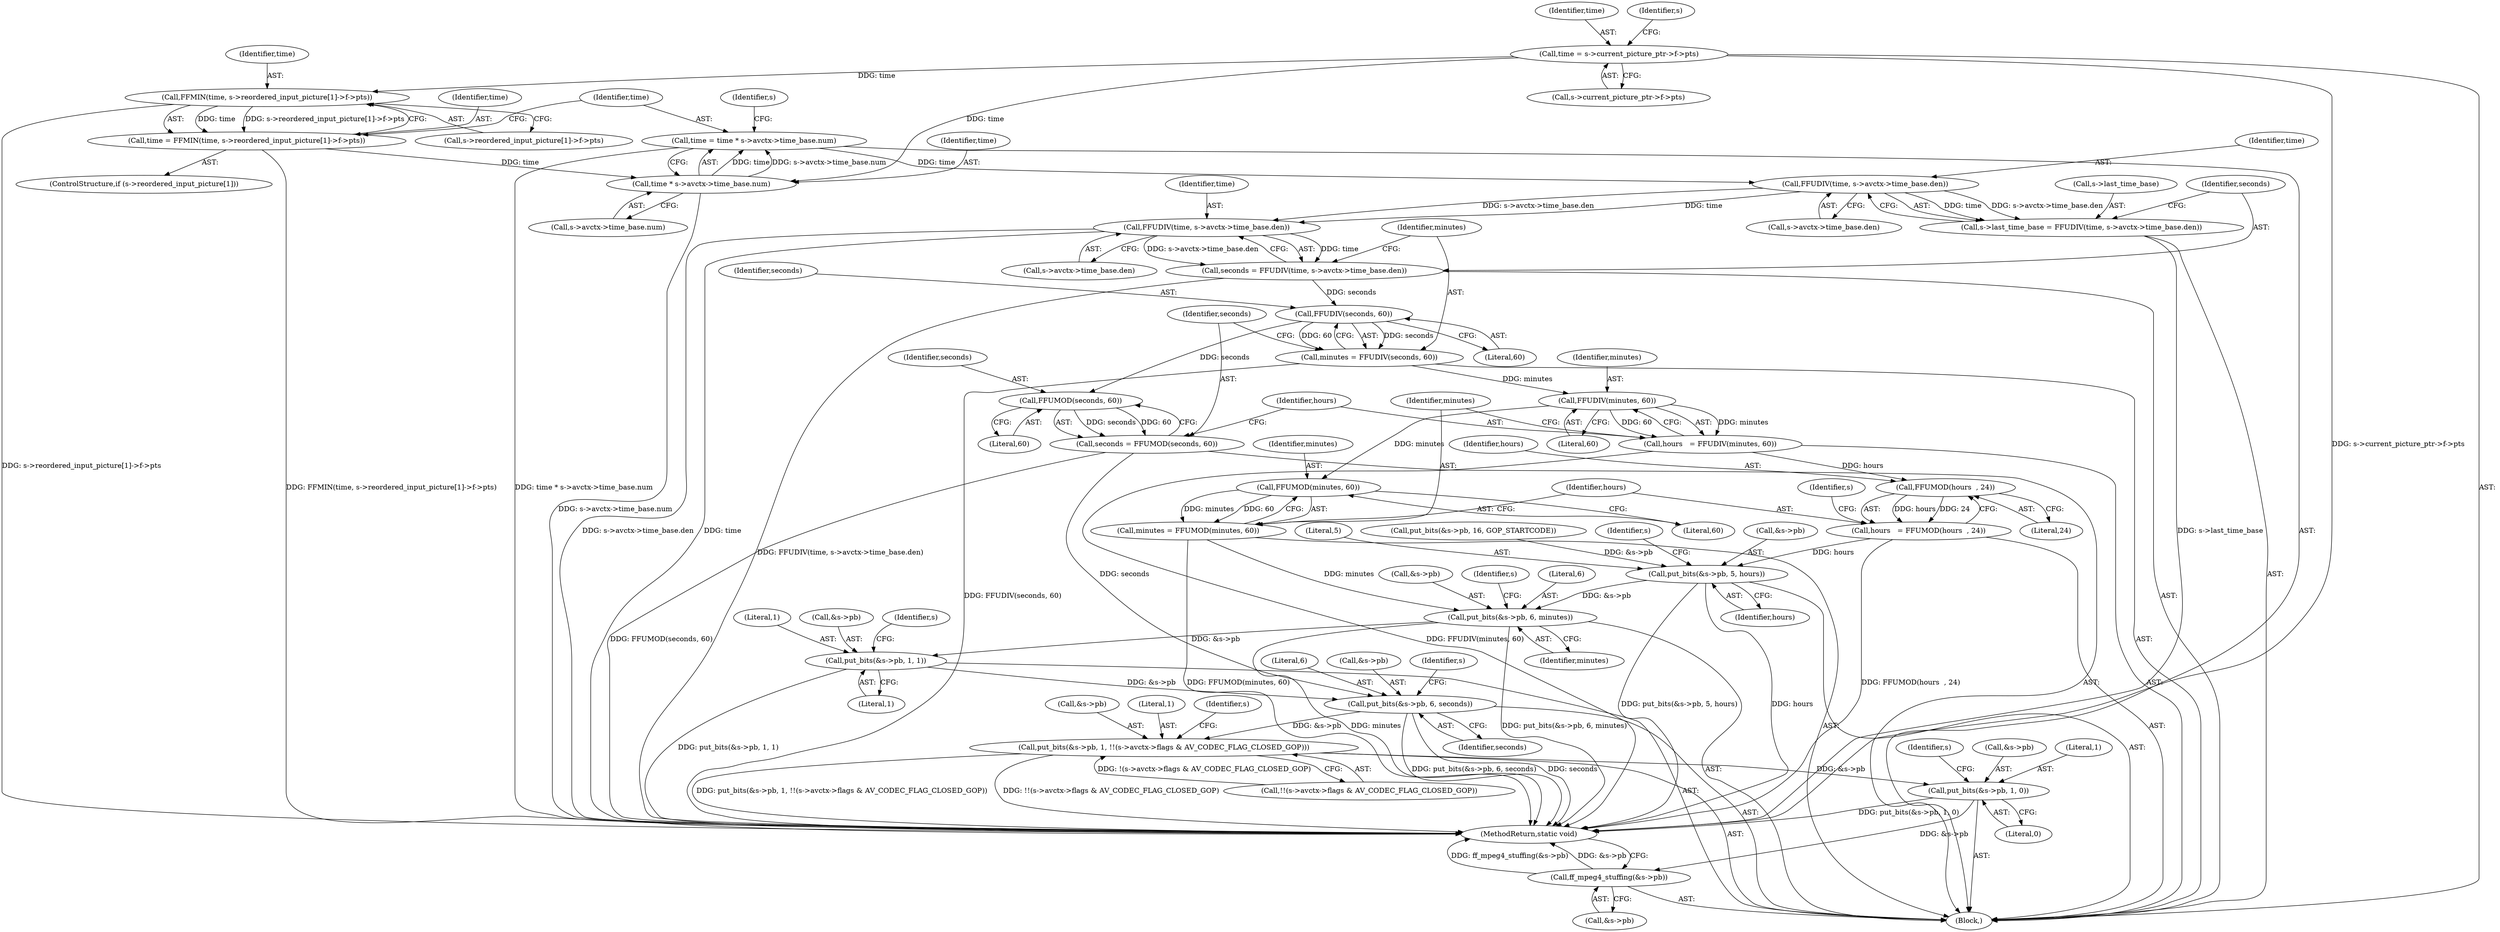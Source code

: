 digraph "0_FFmpeg_e1182fac1afba92a4975917823a5f644bee7e6e8@integer" {
"1000150" [label="(Call,time = time * s->avctx->time_base.num)"];
"1000152" [label="(Call,time * s->avctx->time_base.num)"];
"1000122" [label="(Call,time = s->current_picture_ptr->f->pts)"];
"1000137" [label="(Call,time = FFMIN(time, s->reordered_input_picture[1]->f->pts))"];
"1000139" [label="(Call,FFMIN(time, s->reordered_input_picture[1]->f->pts))"];
"1000165" [label="(Call,FFUDIV(time, s->avctx->time_base.den))"];
"1000161" [label="(Call,s->last_time_base = FFUDIV(time, s->avctx->time_base.den))"];
"1000176" [label="(Call,FFUDIV(time, s->avctx->time_base.den))"];
"1000174" [label="(Call,seconds = FFUDIV(time, s->avctx->time_base.den))"];
"1000187" [label="(Call,FFUDIV(seconds, 60))"];
"1000185" [label="(Call,minutes = FFUDIV(seconds, 60))"];
"1000197" [label="(Call,FFUDIV(minutes, 60))"];
"1000195" [label="(Call,hours   = FFUDIV(minutes, 60))"];
"1000207" [label="(Call,FFUMOD(hours  , 24))"];
"1000205" [label="(Call,hours   = FFUMOD(hours  , 24))"];
"1000210" [label="(Call,put_bits(&s->pb, 5, hours))"];
"1000217" [label="(Call,put_bits(&s->pb, 6, minutes))"];
"1000224" [label="(Call,put_bits(&s->pb, 1, 1))"];
"1000231" [label="(Call,put_bits(&s->pb, 6, seconds))"];
"1000238" [label="(Call,put_bits(&s->pb, 1, !!(s->avctx->flags & AV_CODEC_FLAG_CLOSED_GOP)))"];
"1000253" [label="(Call,put_bits(&s->pb, 1, 0))"];
"1000260" [label="(Call,ff_mpeg4_stuffing(&s->pb))"];
"1000202" [label="(Call,FFUMOD(minutes, 60))"];
"1000200" [label="(Call,minutes = FFUMOD(minutes, 60))"];
"1000192" [label="(Call,FFUMOD(seconds, 60))"];
"1000190" [label="(Call,seconds = FFUMOD(seconds, 60))"];
"1000123" [label="(Identifier,time)"];
"1000167" [label="(Call,s->avctx->time_base.den)"];
"1000213" [label="(Identifier,s)"];
"1000223" [label="(Identifier,minutes)"];
"1000137" [label="(Call,time = FFMIN(time, s->reordered_input_picture[1]->f->pts))"];
"1000141" [label="(Call,s->reordered_input_picture[1]->f->pts)"];
"1000191" [label="(Identifier,seconds)"];
"1000150" [label="(Call,time = time * s->avctx->time_base.num)"];
"1000140" [label="(Identifier,time)"];
"1000220" [label="(Identifier,s)"];
"1000162" [label="(Call,s->last_time_base)"];
"1000206" [label="(Identifier,hours)"];
"1000187" [label="(Call,FFUDIV(seconds, 60))"];
"1000244" [label="(Call,!!(s->avctx->flags & AV_CODEC_FLAG_CLOSED_GOP))"];
"1000196" [label="(Identifier,hours)"];
"1000230" [label="(Literal,1)"];
"1000185" [label="(Call,minutes = FFUDIV(seconds, 60))"];
"1000139" [label="(Call,FFMIN(time, s->reordered_input_picture[1]->f->pts))"];
"1000211" [label="(Call,&s->pb)"];
"1000178" [label="(Call,s->avctx->time_base.den)"];
"1000263" [label="(Identifier,s)"];
"1000199" [label="(Literal,60)"];
"1000207" [label="(Call,FFUMOD(hours  , 24))"];
"1000193" [label="(Identifier,seconds)"];
"1000131" [label="(ControlStructure,if (s->reordered_input_picture[1]))"];
"1000175" [label="(Identifier,seconds)"];
"1000210" [label="(Call,put_bits(&s->pb, 5, hours))"];
"1000194" [label="(Literal,60)"];
"1000163" [label="(Identifier,s)"];
"1000190" [label="(Call,seconds = FFUMOD(seconds, 60))"];
"1000231" [label="(Call,put_bits(&s->pb, 6, seconds))"];
"1000134" [label="(Identifier,s)"];
"1000217" [label="(Call,put_bits(&s->pb, 6, minutes))"];
"1000259" [label="(Literal,0)"];
"1000234" [label="(Identifier,s)"];
"1000265" [label="(MethodReturn,static void)"];
"1000192" [label="(Call,FFUMOD(seconds, 60))"];
"1000202" [label="(Call,FFUMOD(minutes, 60))"];
"1000229" [label="(Literal,1)"];
"1000225" [label="(Call,&s->pb)"];
"1000186" [label="(Identifier,minutes)"];
"1000215" [label="(Literal,5)"];
"1000241" [label="(Identifier,s)"];
"1000236" [label="(Literal,6)"];
"1000208" [label="(Identifier,hours)"];
"1000232" [label="(Call,&s->pb)"];
"1000138" [label="(Identifier,time)"];
"1000261" [label="(Call,&s->pb)"];
"1000243" [label="(Literal,1)"];
"1000103" [label="(Block,)"];
"1000151" [label="(Identifier,time)"];
"1000237" [label="(Identifier,seconds)"];
"1000189" [label="(Literal,60)"];
"1000201" [label="(Identifier,minutes)"];
"1000166" [label="(Identifier,time)"];
"1000209" [label="(Literal,24)"];
"1000154" [label="(Call,s->avctx->time_base.num)"];
"1000177" [label="(Identifier,time)"];
"1000122" [label="(Call,time = s->current_picture_ptr->f->pts)"];
"1000253" [label="(Call,put_bits(&s->pb, 1, 0))"];
"1000238" [label="(Call,put_bits(&s->pb, 1, !!(s->avctx->flags & AV_CODEC_FLAG_CLOSED_GOP)))"];
"1000205" [label="(Call,hours   = FFUMOD(hours  , 24))"];
"1000161" [label="(Call,s->last_time_base = FFUDIV(time, s->avctx->time_base.den))"];
"1000254" [label="(Call,&s->pb)"];
"1000204" [label="(Literal,60)"];
"1000256" [label="(Identifier,s)"];
"1000203" [label="(Identifier,minutes)"];
"1000153" [label="(Identifier,time)"];
"1000152" [label="(Call,time * s->avctx->time_base.num)"];
"1000198" [label="(Identifier,minutes)"];
"1000174" [label="(Call,seconds = FFUDIV(time, s->avctx->time_base.den))"];
"1000115" [label="(Call,put_bits(&s->pb, 16, GOP_STARTCODE))"];
"1000224" [label="(Call,put_bits(&s->pb, 1, 1))"];
"1000195" [label="(Call,hours   = FFUDIV(minutes, 60))"];
"1000239" [label="(Call,&s->pb)"];
"1000176" [label="(Call,FFUDIV(time, s->avctx->time_base.den))"];
"1000165" [label="(Call,FFUDIV(time, s->avctx->time_base.den))"];
"1000188" [label="(Identifier,seconds)"];
"1000222" [label="(Literal,6)"];
"1000200" [label="(Call,minutes = FFUMOD(minutes, 60))"];
"1000218" [label="(Call,&s->pb)"];
"1000258" [label="(Literal,1)"];
"1000260" [label="(Call,ff_mpeg4_stuffing(&s->pb))"];
"1000197" [label="(Call,FFUDIV(minutes, 60))"];
"1000227" [label="(Identifier,s)"];
"1000216" [label="(Identifier,hours)"];
"1000124" [label="(Call,s->current_picture_ptr->f->pts)"];
"1000150" -> "1000103"  [label="AST: "];
"1000150" -> "1000152"  [label="CFG: "];
"1000151" -> "1000150"  [label="AST: "];
"1000152" -> "1000150"  [label="AST: "];
"1000163" -> "1000150"  [label="CFG: "];
"1000150" -> "1000265"  [label="DDG: time * s->avctx->time_base.num"];
"1000152" -> "1000150"  [label="DDG: time"];
"1000152" -> "1000150"  [label="DDG: s->avctx->time_base.num"];
"1000150" -> "1000165"  [label="DDG: time"];
"1000152" -> "1000154"  [label="CFG: "];
"1000153" -> "1000152"  [label="AST: "];
"1000154" -> "1000152"  [label="AST: "];
"1000152" -> "1000265"  [label="DDG: s->avctx->time_base.num"];
"1000122" -> "1000152"  [label="DDG: time"];
"1000137" -> "1000152"  [label="DDG: time"];
"1000122" -> "1000103"  [label="AST: "];
"1000122" -> "1000124"  [label="CFG: "];
"1000123" -> "1000122"  [label="AST: "];
"1000124" -> "1000122"  [label="AST: "];
"1000134" -> "1000122"  [label="CFG: "];
"1000122" -> "1000265"  [label="DDG: s->current_picture_ptr->f->pts"];
"1000122" -> "1000139"  [label="DDG: time"];
"1000137" -> "1000131"  [label="AST: "];
"1000137" -> "1000139"  [label="CFG: "];
"1000138" -> "1000137"  [label="AST: "];
"1000139" -> "1000137"  [label="AST: "];
"1000151" -> "1000137"  [label="CFG: "];
"1000137" -> "1000265"  [label="DDG: FFMIN(time, s->reordered_input_picture[1]->f->pts)"];
"1000139" -> "1000137"  [label="DDG: time"];
"1000139" -> "1000137"  [label="DDG: s->reordered_input_picture[1]->f->pts"];
"1000139" -> "1000141"  [label="CFG: "];
"1000140" -> "1000139"  [label="AST: "];
"1000141" -> "1000139"  [label="AST: "];
"1000139" -> "1000265"  [label="DDG: s->reordered_input_picture[1]->f->pts"];
"1000165" -> "1000161"  [label="AST: "];
"1000165" -> "1000167"  [label="CFG: "];
"1000166" -> "1000165"  [label="AST: "];
"1000167" -> "1000165"  [label="AST: "];
"1000161" -> "1000165"  [label="CFG: "];
"1000165" -> "1000161"  [label="DDG: time"];
"1000165" -> "1000161"  [label="DDG: s->avctx->time_base.den"];
"1000165" -> "1000176"  [label="DDG: time"];
"1000165" -> "1000176"  [label="DDG: s->avctx->time_base.den"];
"1000161" -> "1000103"  [label="AST: "];
"1000162" -> "1000161"  [label="AST: "];
"1000175" -> "1000161"  [label="CFG: "];
"1000161" -> "1000265"  [label="DDG: s->last_time_base"];
"1000176" -> "1000174"  [label="AST: "];
"1000176" -> "1000178"  [label="CFG: "];
"1000177" -> "1000176"  [label="AST: "];
"1000178" -> "1000176"  [label="AST: "];
"1000174" -> "1000176"  [label="CFG: "];
"1000176" -> "1000265"  [label="DDG: s->avctx->time_base.den"];
"1000176" -> "1000265"  [label="DDG: time"];
"1000176" -> "1000174"  [label="DDG: time"];
"1000176" -> "1000174"  [label="DDG: s->avctx->time_base.den"];
"1000174" -> "1000103"  [label="AST: "];
"1000175" -> "1000174"  [label="AST: "];
"1000186" -> "1000174"  [label="CFG: "];
"1000174" -> "1000265"  [label="DDG: FFUDIV(time, s->avctx->time_base.den)"];
"1000174" -> "1000187"  [label="DDG: seconds"];
"1000187" -> "1000185"  [label="AST: "];
"1000187" -> "1000189"  [label="CFG: "];
"1000188" -> "1000187"  [label="AST: "];
"1000189" -> "1000187"  [label="AST: "];
"1000185" -> "1000187"  [label="CFG: "];
"1000187" -> "1000185"  [label="DDG: seconds"];
"1000187" -> "1000185"  [label="DDG: 60"];
"1000187" -> "1000192"  [label="DDG: seconds"];
"1000185" -> "1000103"  [label="AST: "];
"1000186" -> "1000185"  [label="AST: "];
"1000191" -> "1000185"  [label="CFG: "];
"1000185" -> "1000265"  [label="DDG: FFUDIV(seconds, 60)"];
"1000185" -> "1000197"  [label="DDG: minutes"];
"1000197" -> "1000195"  [label="AST: "];
"1000197" -> "1000199"  [label="CFG: "];
"1000198" -> "1000197"  [label="AST: "];
"1000199" -> "1000197"  [label="AST: "];
"1000195" -> "1000197"  [label="CFG: "];
"1000197" -> "1000195"  [label="DDG: minutes"];
"1000197" -> "1000195"  [label="DDG: 60"];
"1000197" -> "1000202"  [label="DDG: minutes"];
"1000195" -> "1000103"  [label="AST: "];
"1000196" -> "1000195"  [label="AST: "];
"1000201" -> "1000195"  [label="CFG: "];
"1000195" -> "1000265"  [label="DDG: FFUDIV(minutes, 60)"];
"1000195" -> "1000207"  [label="DDG: hours"];
"1000207" -> "1000205"  [label="AST: "];
"1000207" -> "1000209"  [label="CFG: "];
"1000208" -> "1000207"  [label="AST: "];
"1000209" -> "1000207"  [label="AST: "];
"1000205" -> "1000207"  [label="CFG: "];
"1000207" -> "1000205"  [label="DDG: hours"];
"1000207" -> "1000205"  [label="DDG: 24"];
"1000205" -> "1000103"  [label="AST: "];
"1000206" -> "1000205"  [label="AST: "];
"1000213" -> "1000205"  [label="CFG: "];
"1000205" -> "1000265"  [label="DDG: FFUMOD(hours  , 24)"];
"1000205" -> "1000210"  [label="DDG: hours"];
"1000210" -> "1000103"  [label="AST: "];
"1000210" -> "1000216"  [label="CFG: "];
"1000211" -> "1000210"  [label="AST: "];
"1000215" -> "1000210"  [label="AST: "];
"1000216" -> "1000210"  [label="AST: "];
"1000220" -> "1000210"  [label="CFG: "];
"1000210" -> "1000265"  [label="DDG: put_bits(&s->pb, 5, hours)"];
"1000210" -> "1000265"  [label="DDG: hours"];
"1000115" -> "1000210"  [label="DDG: &s->pb"];
"1000210" -> "1000217"  [label="DDG: &s->pb"];
"1000217" -> "1000103"  [label="AST: "];
"1000217" -> "1000223"  [label="CFG: "];
"1000218" -> "1000217"  [label="AST: "];
"1000222" -> "1000217"  [label="AST: "];
"1000223" -> "1000217"  [label="AST: "];
"1000227" -> "1000217"  [label="CFG: "];
"1000217" -> "1000265"  [label="DDG: minutes"];
"1000217" -> "1000265"  [label="DDG: put_bits(&s->pb, 6, minutes)"];
"1000200" -> "1000217"  [label="DDG: minutes"];
"1000217" -> "1000224"  [label="DDG: &s->pb"];
"1000224" -> "1000103"  [label="AST: "];
"1000224" -> "1000230"  [label="CFG: "];
"1000225" -> "1000224"  [label="AST: "];
"1000229" -> "1000224"  [label="AST: "];
"1000230" -> "1000224"  [label="AST: "];
"1000234" -> "1000224"  [label="CFG: "];
"1000224" -> "1000265"  [label="DDG: put_bits(&s->pb, 1, 1)"];
"1000224" -> "1000231"  [label="DDG: &s->pb"];
"1000231" -> "1000103"  [label="AST: "];
"1000231" -> "1000237"  [label="CFG: "];
"1000232" -> "1000231"  [label="AST: "];
"1000236" -> "1000231"  [label="AST: "];
"1000237" -> "1000231"  [label="AST: "];
"1000241" -> "1000231"  [label="CFG: "];
"1000231" -> "1000265"  [label="DDG: put_bits(&s->pb, 6, seconds)"];
"1000231" -> "1000265"  [label="DDG: seconds"];
"1000190" -> "1000231"  [label="DDG: seconds"];
"1000231" -> "1000238"  [label="DDG: &s->pb"];
"1000238" -> "1000103"  [label="AST: "];
"1000238" -> "1000244"  [label="CFG: "];
"1000239" -> "1000238"  [label="AST: "];
"1000243" -> "1000238"  [label="AST: "];
"1000244" -> "1000238"  [label="AST: "];
"1000256" -> "1000238"  [label="CFG: "];
"1000238" -> "1000265"  [label="DDG: put_bits(&s->pb, 1, !!(s->avctx->flags & AV_CODEC_FLAG_CLOSED_GOP))"];
"1000238" -> "1000265"  [label="DDG: !!(s->avctx->flags & AV_CODEC_FLAG_CLOSED_GOP)"];
"1000244" -> "1000238"  [label="DDG: !(s->avctx->flags & AV_CODEC_FLAG_CLOSED_GOP)"];
"1000238" -> "1000253"  [label="DDG: &s->pb"];
"1000253" -> "1000103"  [label="AST: "];
"1000253" -> "1000259"  [label="CFG: "];
"1000254" -> "1000253"  [label="AST: "];
"1000258" -> "1000253"  [label="AST: "];
"1000259" -> "1000253"  [label="AST: "];
"1000263" -> "1000253"  [label="CFG: "];
"1000253" -> "1000265"  [label="DDG: put_bits(&s->pb, 1, 0)"];
"1000253" -> "1000260"  [label="DDG: &s->pb"];
"1000260" -> "1000103"  [label="AST: "];
"1000260" -> "1000261"  [label="CFG: "];
"1000261" -> "1000260"  [label="AST: "];
"1000265" -> "1000260"  [label="CFG: "];
"1000260" -> "1000265"  [label="DDG: ff_mpeg4_stuffing(&s->pb)"];
"1000260" -> "1000265"  [label="DDG: &s->pb"];
"1000202" -> "1000200"  [label="AST: "];
"1000202" -> "1000204"  [label="CFG: "];
"1000203" -> "1000202"  [label="AST: "];
"1000204" -> "1000202"  [label="AST: "];
"1000200" -> "1000202"  [label="CFG: "];
"1000202" -> "1000200"  [label="DDG: minutes"];
"1000202" -> "1000200"  [label="DDG: 60"];
"1000200" -> "1000103"  [label="AST: "];
"1000201" -> "1000200"  [label="AST: "];
"1000206" -> "1000200"  [label="CFG: "];
"1000200" -> "1000265"  [label="DDG: FFUMOD(minutes, 60)"];
"1000192" -> "1000190"  [label="AST: "];
"1000192" -> "1000194"  [label="CFG: "];
"1000193" -> "1000192"  [label="AST: "];
"1000194" -> "1000192"  [label="AST: "];
"1000190" -> "1000192"  [label="CFG: "];
"1000192" -> "1000190"  [label="DDG: seconds"];
"1000192" -> "1000190"  [label="DDG: 60"];
"1000190" -> "1000103"  [label="AST: "];
"1000191" -> "1000190"  [label="AST: "];
"1000196" -> "1000190"  [label="CFG: "];
"1000190" -> "1000265"  [label="DDG: FFUMOD(seconds, 60)"];
}
